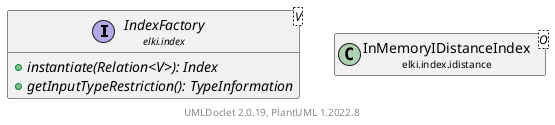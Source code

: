 @startuml
    remove .*\.(Instance|Par|Parameterizer|Factory)$
    set namespaceSeparator none
    hide empty fields
    hide empty methods

    class "<size:14>InMemoryIDistanceIndex.Factory\n<size:10>elki.index.idistance" as elki.index.idistance.InMemoryIDistanceIndex.Factory<V> [[InMemoryIDistanceIndex.Factory.html]] {
        ~distance: Distance<? super V>
        ~initialization: KMedoidsInitialization<V>
        ~k: int
        +Factory(Distance<? super V>, KMedoidsInitialization<V>, int)
        +instantiate(Relation<V>): InMemoryIDistanceIndex<V>
        +getInputTypeRestriction(): TypeInformation
    }

    interface "<size:14>IndexFactory\n<size:10>elki.index" as elki.index.IndexFactory<V> [[../IndexFactory.html]] {
        {abstract} +instantiate(Relation<V>): Index
        {abstract} +getInputTypeRestriction(): TypeInformation
    }
    class "<size:14>InMemoryIDistanceIndex\n<size:10>elki.index.idistance" as elki.index.idistance.InMemoryIDistanceIndex<O> [[InMemoryIDistanceIndex.html]]
    class "<size:14>InMemoryIDistanceIndex.Factory.Par\n<size:10>elki.index.idistance" as elki.index.idistance.InMemoryIDistanceIndex.Factory.Par<V>

    elki.index.IndexFactory <|.. elki.index.idistance.InMemoryIDistanceIndex.Factory
    elki.index.idistance.InMemoryIDistanceIndex +-- elki.index.idistance.InMemoryIDistanceIndex.Factory
    elki.index.idistance.InMemoryIDistanceIndex.Factory +-- elki.index.idistance.InMemoryIDistanceIndex.Factory.Par

    center footer UMLDoclet 2.0.19, PlantUML 1.2022.8
@enduml
